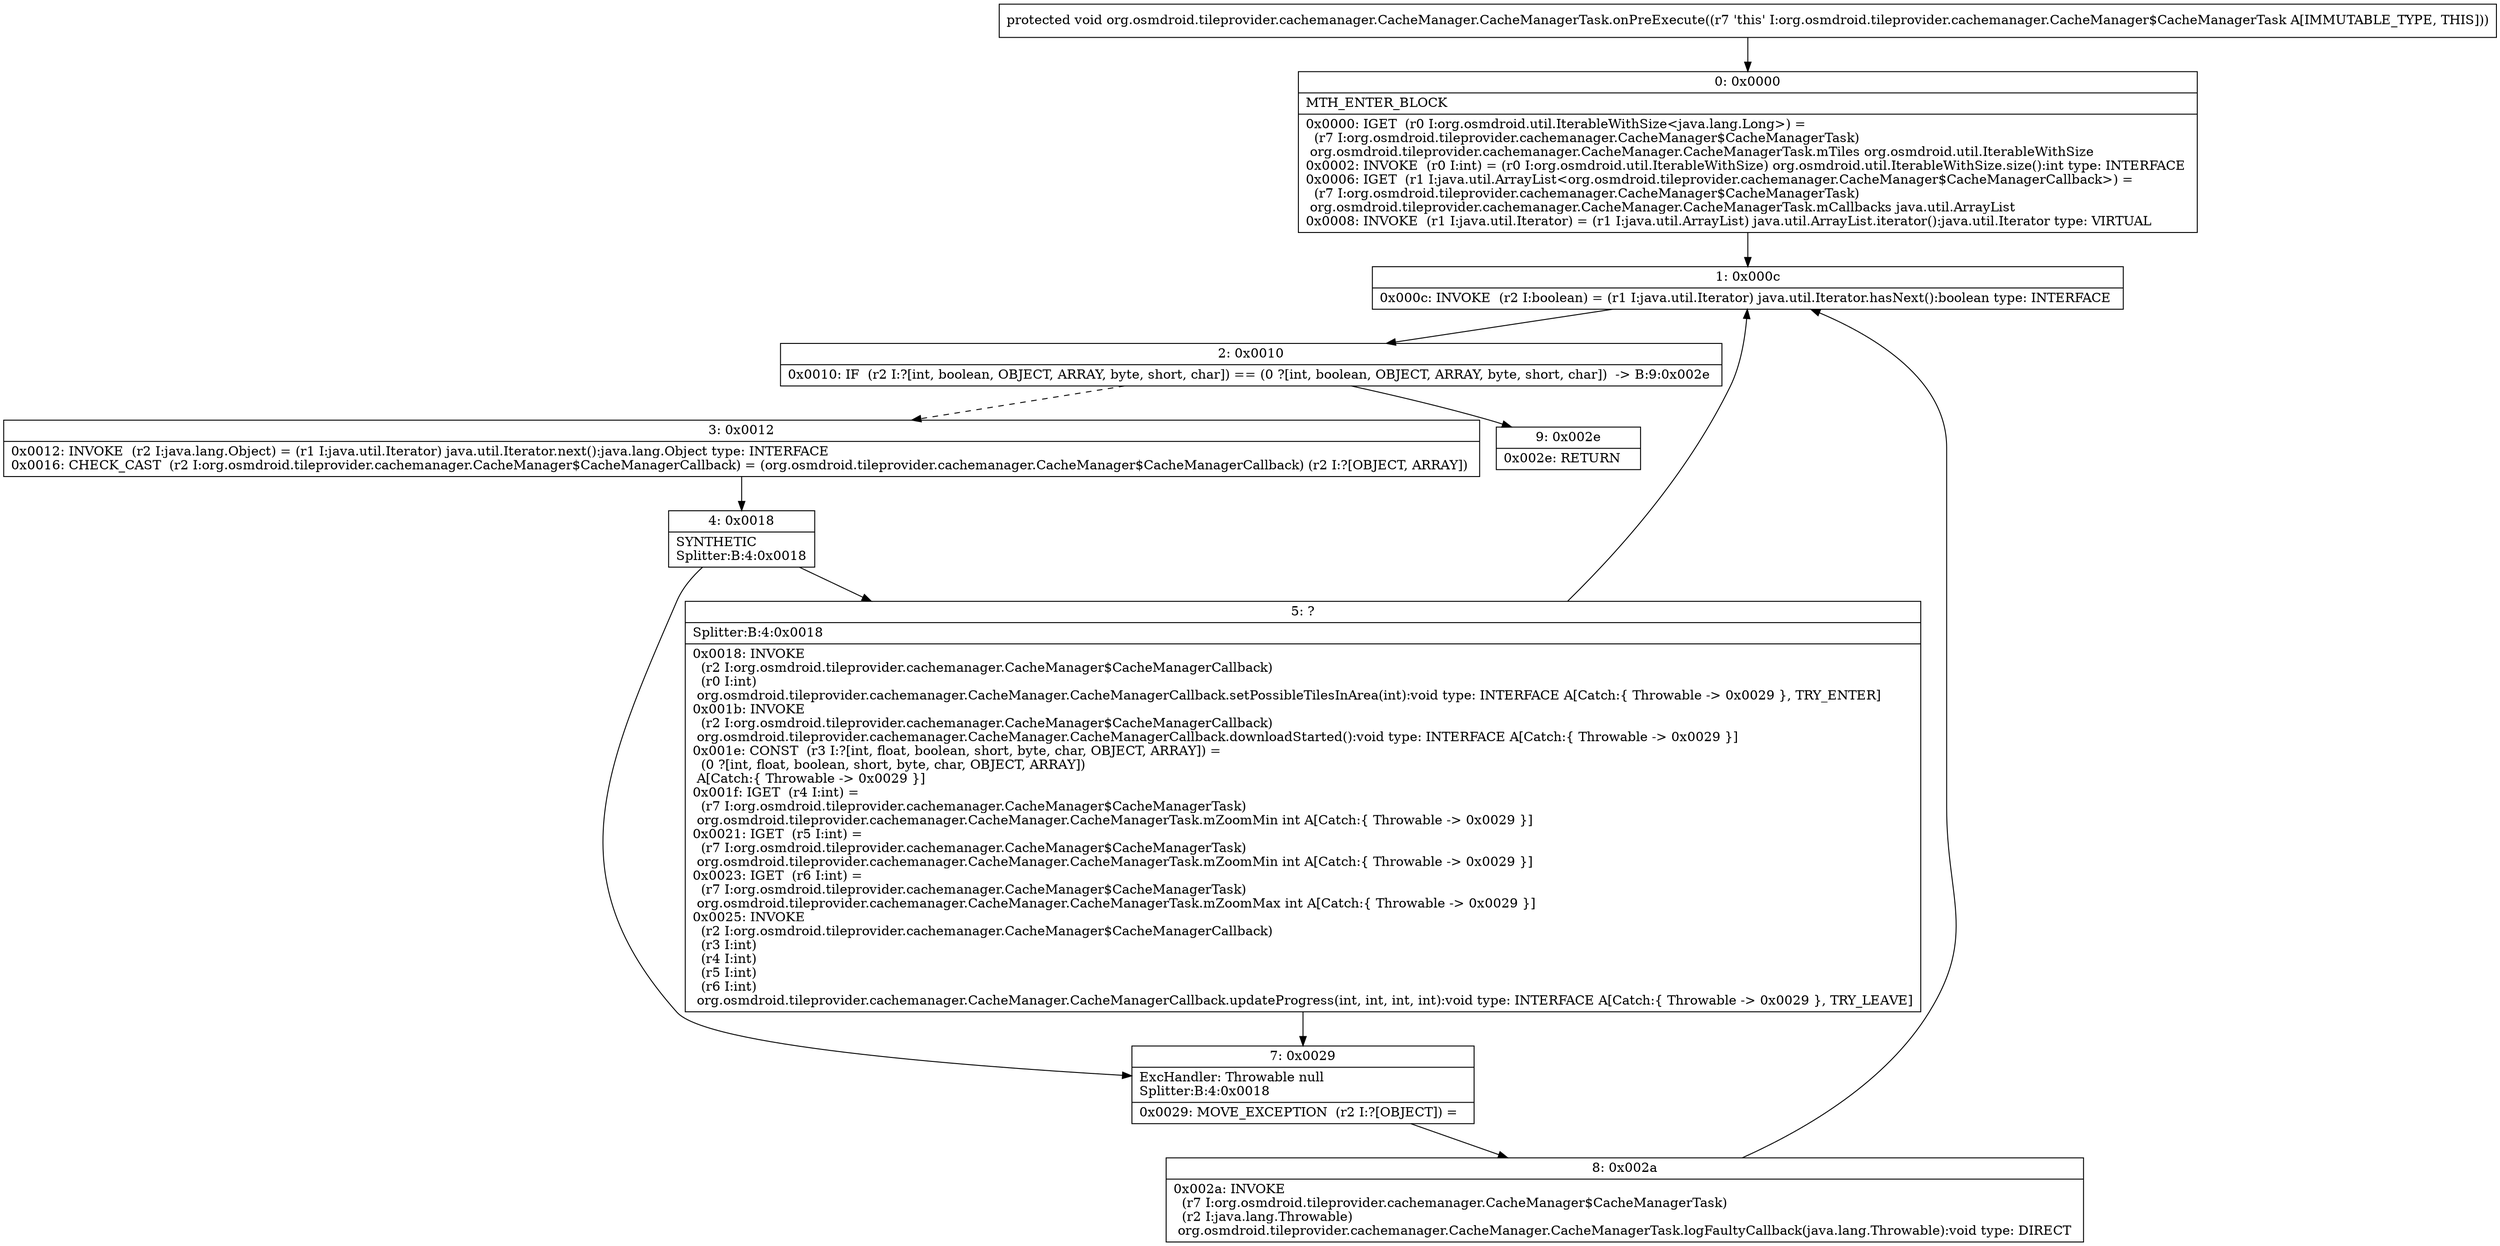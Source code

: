 digraph "CFG fororg.osmdroid.tileprovider.cachemanager.CacheManager.CacheManagerTask.onPreExecute()V" {
Node_0 [shape=record,label="{0\:\ 0x0000|MTH_ENTER_BLOCK\l|0x0000: IGET  (r0 I:org.osmdroid.util.IterableWithSize\<java.lang.Long\>) = \l  (r7 I:org.osmdroid.tileprovider.cachemanager.CacheManager$CacheManagerTask)\l org.osmdroid.tileprovider.cachemanager.CacheManager.CacheManagerTask.mTiles org.osmdroid.util.IterableWithSize \l0x0002: INVOKE  (r0 I:int) = (r0 I:org.osmdroid.util.IterableWithSize) org.osmdroid.util.IterableWithSize.size():int type: INTERFACE \l0x0006: IGET  (r1 I:java.util.ArrayList\<org.osmdroid.tileprovider.cachemanager.CacheManager$CacheManagerCallback\>) = \l  (r7 I:org.osmdroid.tileprovider.cachemanager.CacheManager$CacheManagerTask)\l org.osmdroid.tileprovider.cachemanager.CacheManager.CacheManagerTask.mCallbacks java.util.ArrayList \l0x0008: INVOKE  (r1 I:java.util.Iterator) = (r1 I:java.util.ArrayList) java.util.ArrayList.iterator():java.util.Iterator type: VIRTUAL \l}"];
Node_1 [shape=record,label="{1\:\ 0x000c|0x000c: INVOKE  (r2 I:boolean) = (r1 I:java.util.Iterator) java.util.Iterator.hasNext():boolean type: INTERFACE \l}"];
Node_2 [shape=record,label="{2\:\ 0x0010|0x0010: IF  (r2 I:?[int, boolean, OBJECT, ARRAY, byte, short, char]) == (0 ?[int, boolean, OBJECT, ARRAY, byte, short, char])  \-\> B:9:0x002e \l}"];
Node_3 [shape=record,label="{3\:\ 0x0012|0x0012: INVOKE  (r2 I:java.lang.Object) = (r1 I:java.util.Iterator) java.util.Iterator.next():java.lang.Object type: INTERFACE \l0x0016: CHECK_CAST  (r2 I:org.osmdroid.tileprovider.cachemanager.CacheManager$CacheManagerCallback) = (org.osmdroid.tileprovider.cachemanager.CacheManager$CacheManagerCallback) (r2 I:?[OBJECT, ARRAY]) \l}"];
Node_4 [shape=record,label="{4\:\ 0x0018|SYNTHETIC\lSplitter:B:4:0x0018\l}"];
Node_5 [shape=record,label="{5\:\ ?|Splitter:B:4:0x0018\l|0x0018: INVOKE  \l  (r2 I:org.osmdroid.tileprovider.cachemanager.CacheManager$CacheManagerCallback)\l  (r0 I:int)\l org.osmdroid.tileprovider.cachemanager.CacheManager.CacheManagerCallback.setPossibleTilesInArea(int):void type: INTERFACE A[Catch:\{ Throwable \-\> 0x0029 \}, TRY_ENTER]\l0x001b: INVOKE  \l  (r2 I:org.osmdroid.tileprovider.cachemanager.CacheManager$CacheManagerCallback)\l org.osmdroid.tileprovider.cachemanager.CacheManager.CacheManagerCallback.downloadStarted():void type: INTERFACE A[Catch:\{ Throwable \-\> 0x0029 \}]\l0x001e: CONST  (r3 I:?[int, float, boolean, short, byte, char, OBJECT, ARRAY]) = \l  (0 ?[int, float, boolean, short, byte, char, OBJECT, ARRAY])\l A[Catch:\{ Throwable \-\> 0x0029 \}]\l0x001f: IGET  (r4 I:int) = \l  (r7 I:org.osmdroid.tileprovider.cachemanager.CacheManager$CacheManagerTask)\l org.osmdroid.tileprovider.cachemanager.CacheManager.CacheManagerTask.mZoomMin int A[Catch:\{ Throwable \-\> 0x0029 \}]\l0x0021: IGET  (r5 I:int) = \l  (r7 I:org.osmdroid.tileprovider.cachemanager.CacheManager$CacheManagerTask)\l org.osmdroid.tileprovider.cachemanager.CacheManager.CacheManagerTask.mZoomMin int A[Catch:\{ Throwable \-\> 0x0029 \}]\l0x0023: IGET  (r6 I:int) = \l  (r7 I:org.osmdroid.tileprovider.cachemanager.CacheManager$CacheManagerTask)\l org.osmdroid.tileprovider.cachemanager.CacheManager.CacheManagerTask.mZoomMax int A[Catch:\{ Throwable \-\> 0x0029 \}]\l0x0025: INVOKE  \l  (r2 I:org.osmdroid.tileprovider.cachemanager.CacheManager$CacheManagerCallback)\l  (r3 I:int)\l  (r4 I:int)\l  (r5 I:int)\l  (r6 I:int)\l org.osmdroid.tileprovider.cachemanager.CacheManager.CacheManagerCallback.updateProgress(int, int, int, int):void type: INTERFACE A[Catch:\{ Throwable \-\> 0x0029 \}, TRY_LEAVE]\l}"];
Node_7 [shape=record,label="{7\:\ 0x0029|ExcHandler: Throwable null\lSplitter:B:4:0x0018\l|0x0029: MOVE_EXCEPTION  (r2 I:?[OBJECT]) =  \l}"];
Node_8 [shape=record,label="{8\:\ 0x002a|0x002a: INVOKE  \l  (r7 I:org.osmdroid.tileprovider.cachemanager.CacheManager$CacheManagerTask)\l  (r2 I:java.lang.Throwable)\l org.osmdroid.tileprovider.cachemanager.CacheManager.CacheManagerTask.logFaultyCallback(java.lang.Throwable):void type: DIRECT \l}"];
Node_9 [shape=record,label="{9\:\ 0x002e|0x002e: RETURN   \l}"];
MethodNode[shape=record,label="{protected void org.osmdroid.tileprovider.cachemanager.CacheManager.CacheManagerTask.onPreExecute((r7 'this' I:org.osmdroid.tileprovider.cachemanager.CacheManager$CacheManagerTask A[IMMUTABLE_TYPE, THIS])) }"];
MethodNode -> Node_0;
Node_0 -> Node_1;
Node_1 -> Node_2;
Node_2 -> Node_3[style=dashed];
Node_2 -> Node_9;
Node_3 -> Node_4;
Node_4 -> Node_5;
Node_4 -> Node_7;
Node_5 -> Node_7;
Node_5 -> Node_1;
Node_7 -> Node_8;
Node_8 -> Node_1;
}

